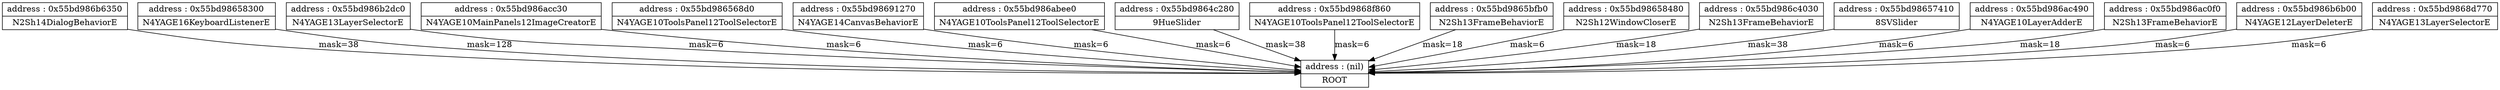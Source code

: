 digraph {
	node [shape=record]
	"node(nil)" [label = "{address : (nil) | ROOT}"];

	"node0x55bd986b6350" -> "node(nil)" [color=black, label="mask=38"];
	"node0x55bd98658300" -> "node(nil)" [color=black, label="mask=128"];
	"node0x55bd986b2dc0" -> "node(nil)" [color=black, label="mask=6"];
	"node0x55bd986acc30" -> "node(nil)" [color=black, label="mask=6"];
	"node0x55bd986568d0" -> "node(nil)" [color=black, label="mask=6"];
	"node0x55bd98691270" -> "node(nil)" [color=black, label="mask=6"];
	"node0x55bd986abee0" -> "node(nil)" [color=black, label="mask=6"];
	"node0x55bd9864c280" -> "node(nil)" [color=black, label="mask=38"];
	"node0x55bd9868f860" -> "node(nil)" [color=black, label="mask=6"];
	"node0x55bd9865bfb0" -> "node(nil)" [color=black, label="mask=18"];
	"node0x55bd98658480" -> "node(nil)" [color=black, label="mask=6"];
	"node0x55bd986c4030" -> "node(nil)" [color=black, label="mask=18"];
	"node0x55bd98657410" -> "node(nil)" [color=black, label="mask=38"];
	"node0x55bd986ac490" -> "node(nil)" [color=black, label="mask=6"];
	"node0x55bd986ac0f0" -> "node(nil)" [color=black, label="mask=18"];
	"node0x55bd986b6b00" -> "node(nil)" [color=black, label="mask=6"];
	"node0x55bd9868d770" -> "node(nil)" [color=black, label="mask=6"];
	"node0x55bd986b6350" [label = "{address : 0x55bd986b6350 | N2Sh14DialogBehaviorE}"];

	"node0x55bd98658300" [label = "{address : 0x55bd98658300 | N4YAGE16KeyboardListenerE}"];

	"node0x55bd986b2dc0" [label = "{address : 0x55bd986b2dc0 | N4YAGE13LayerSelectorE}"];

	"node0x55bd986acc30" [label = "{address : 0x55bd986acc30 | N4YAGE10MainPanels12ImageCreatorE}"];

	"node0x55bd986568d0" [label = "{address : 0x55bd986568d0 | N4YAGE10ToolsPanel12ToolSelectorE}"];

	"node0x55bd98691270" [label = "{address : 0x55bd98691270 | N4YAGE14CanvasBehaviorE}"];

	"node0x55bd986abee0" [label = "{address : 0x55bd986abee0 | N4YAGE10ToolsPanel12ToolSelectorE}"];

	"node0x55bd9864c280" [label = "{address : 0x55bd9864c280 | 9HueSlider}"];

	"node0x55bd9868f860" [label = "{address : 0x55bd9868f860 | N4YAGE10ToolsPanel12ToolSelectorE}"];

	"node0x55bd9865bfb0" [label = "{address : 0x55bd9865bfb0 | N2Sh13FrameBehaviorE}"];

	"node0x55bd98658480" [label = "{address : 0x55bd98658480 | N2Sh12WindowCloserE}"];

	"node0x55bd986c4030" [label = "{address : 0x55bd986c4030 | N2Sh13FrameBehaviorE}"];

	"node0x55bd98657410" [label = "{address : 0x55bd98657410 | 8SVSlider}"];

	"node0x55bd986ac490" [label = "{address : 0x55bd986ac490 | N4YAGE10LayerAdderE}"];

	"node0x55bd986ac0f0" [label = "{address : 0x55bd986ac0f0 | N2Sh13FrameBehaviorE}"];

	"node0x55bd986b6b00" [label = "{address : 0x55bd986b6b00 | N4YAGE12LayerDeleterE}"];

	"node0x55bd9868d770" [label = "{address : 0x55bd9868d770 | N4YAGE13LayerSelectorE}"];

}
